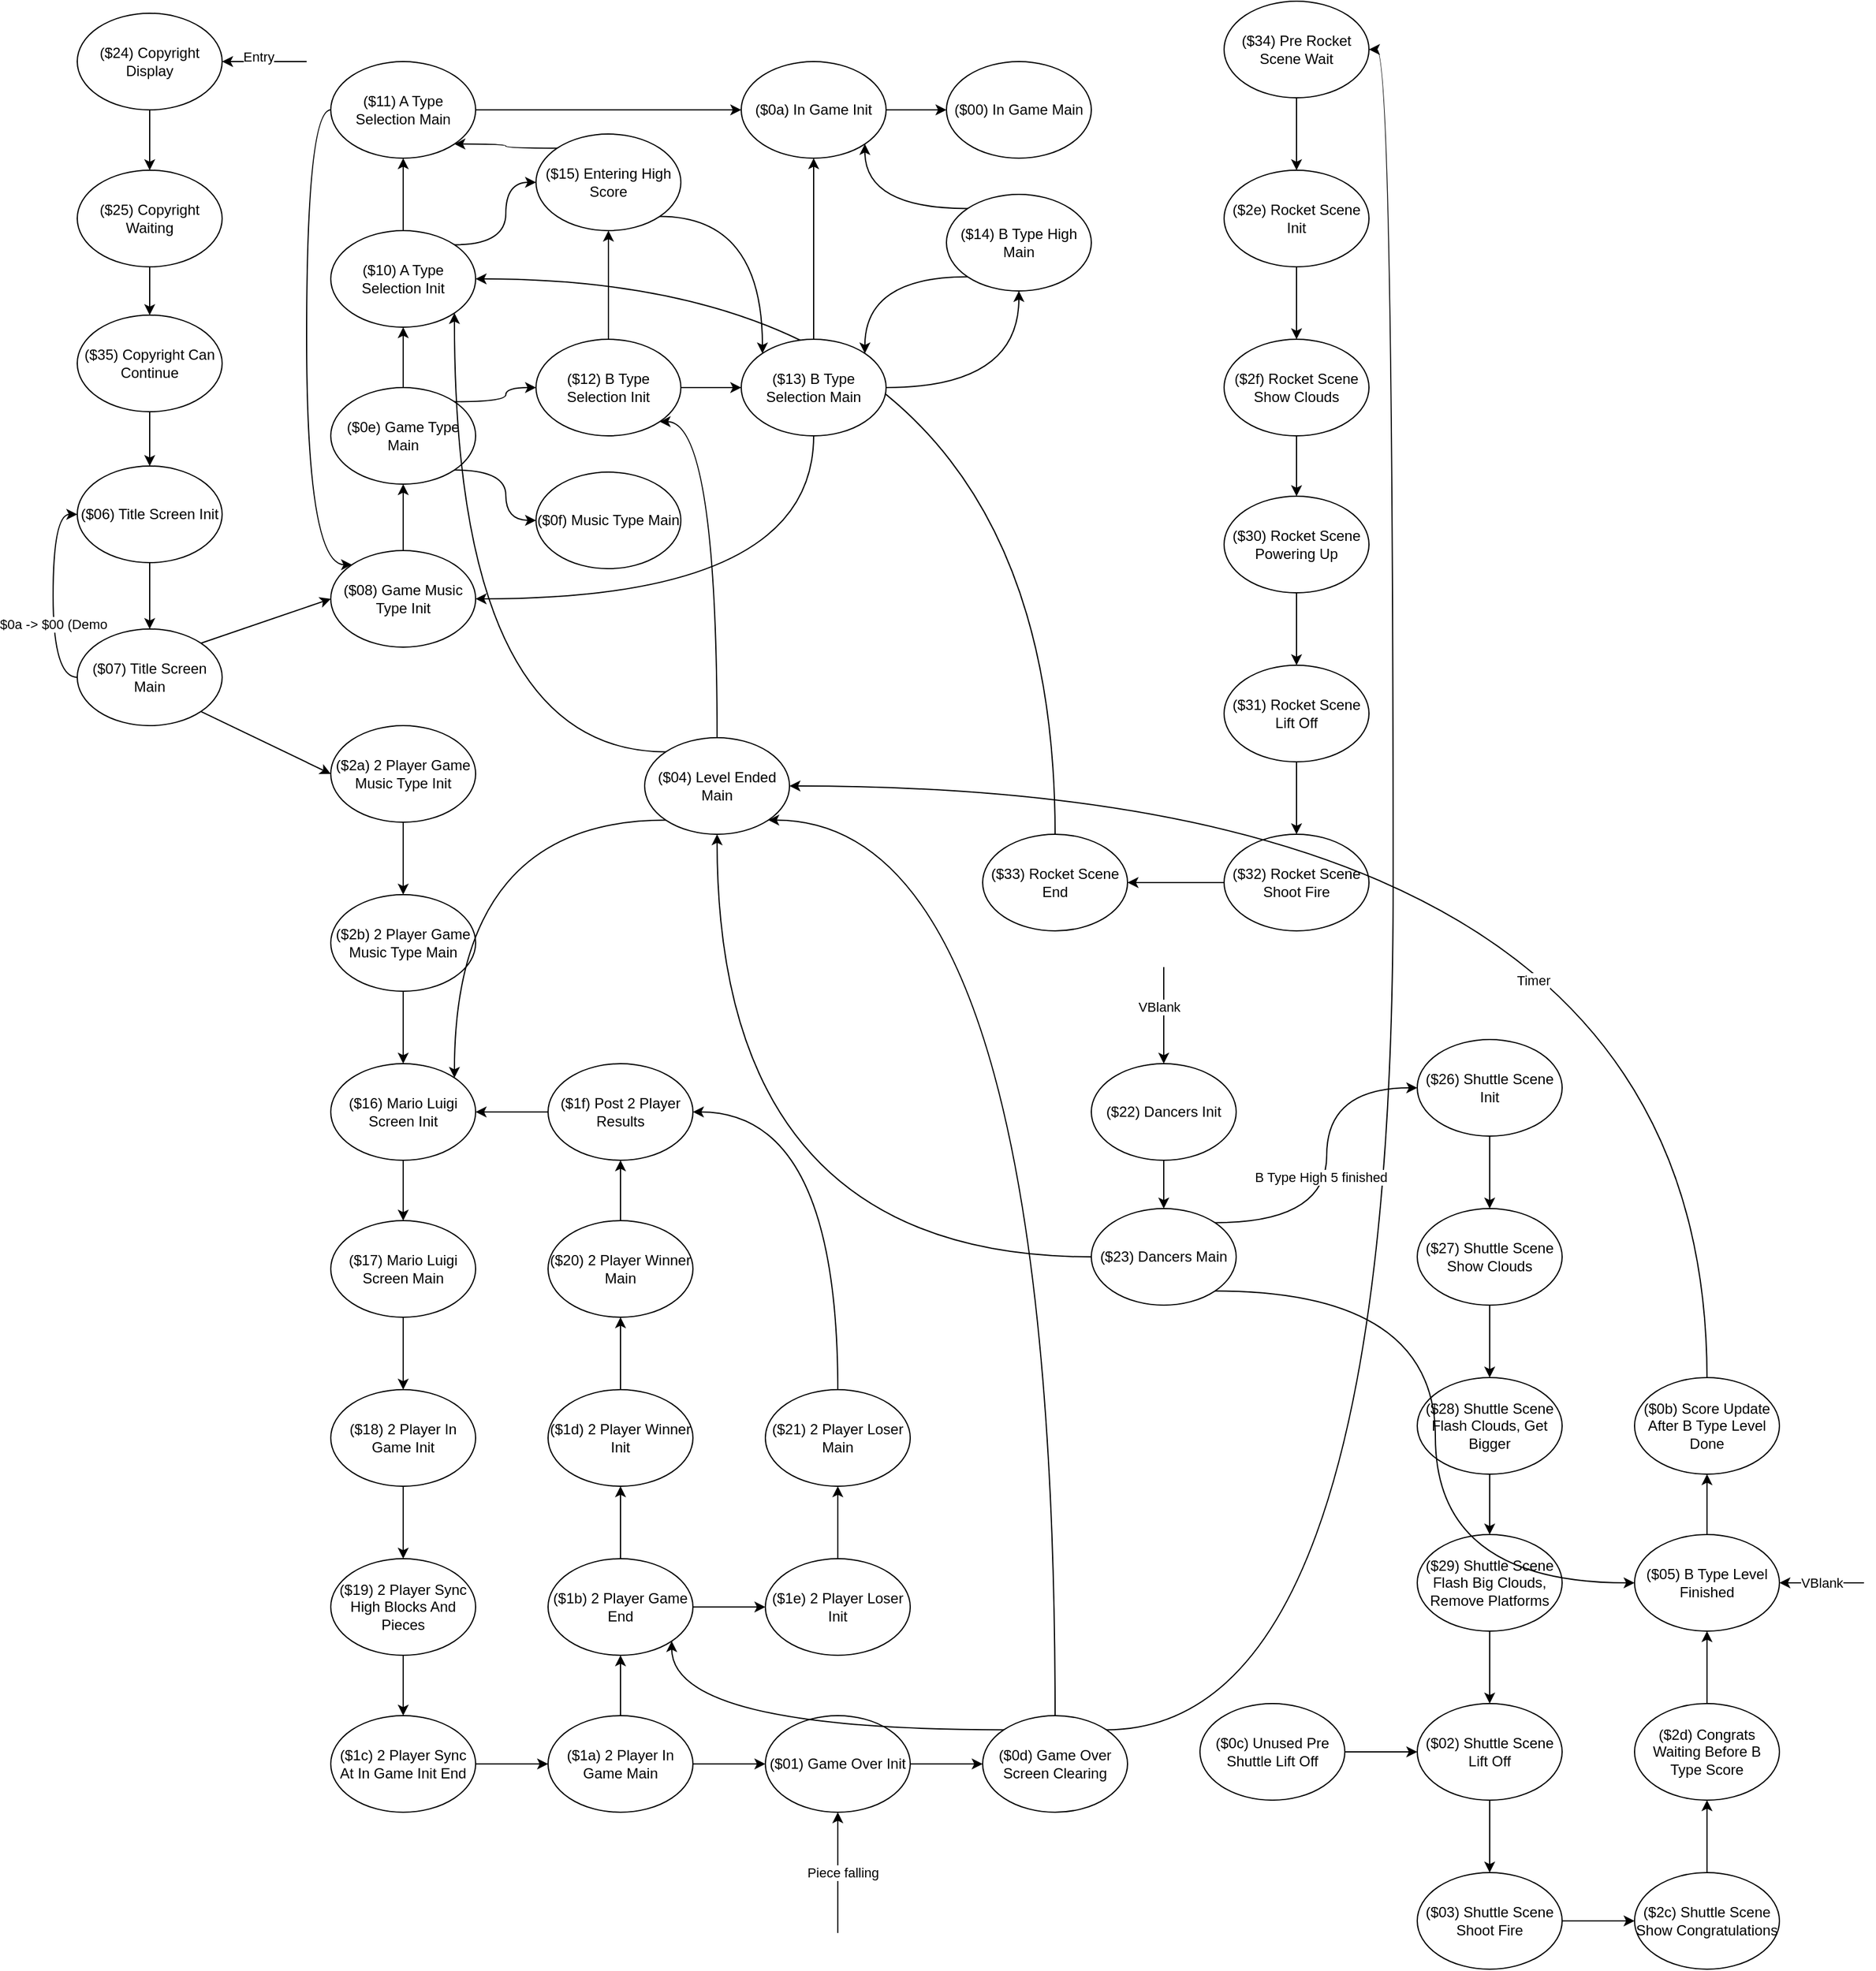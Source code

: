 <mxfile version="14.6.13" type="device"><diagram id="FaA7pb8i0QbabmbOgwDx" name="Page-1"><mxGraphModel dx="946" dy="672" grid="1" gridSize="10" guides="1" tooltips="1" connect="1" arrows="1" fold="1" page="1" pageScale="1" pageWidth="1654" pageHeight="2336" math="0" shadow="0"><root><mxCell id="0"/><mxCell id="1" parent="0"/><mxCell id="rm03zpz05cyzEluJo7Hr-3" style="rounded=0;orthogonalLoop=1;jettySize=auto;html=1;exitX=0.5;exitY=1;exitDx=0;exitDy=0;" parent="1" source="rm03zpz05cyzEluJo7Hr-1" target="rm03zpz05cyzEluJo7Hr-2" edge="1"><mxGeometry relative="1" as="geometry"><mxPoint x="186" y="108" as="sourcePoint"/></mxGeometry></mxCell><mxCell id="rm03zpz05cyzEluJo7Hr-1" value="($24) Copyright Display" style="ellipse;whiteSpace=wrap;html=1;" parent="1" vertex="1"><mxGeometry x="130" y="60" width="120" height="80" as="geometry"/></mxCell><mxCell id="rm03zpz05cyzEluJo7Hr-5" style="edgeStyle=none;rounded=0;orthogonalLoop=1;jettySize=auto;html=1;exitX=0.5;exitY=1;exitDx=0;exitDy=0;entryX=0.5;entryY=0;entryDx=0;entryDy=0;" parent="1" source="rm03zpz05cyzEluJo7Hr-2" target="rm03zpz05cyzEluJo7Hr-4" edge="1"><mxGeometry relative="1" as="geometry"/></mxCell><mxCell id="rm03zpz05cyzEluJo7Hr-2" value="($25) Copyright Waiting" style="ellipse;whiteSpace=wrap;html=1;" parent="1" vertex="1"><mxGeometry x="130" y="190" width="120" height="80" as="geometry"/></mxCell><mxCell id="rm03zpz05cyzEluJo7Hr-8" style="edgeStyle=none;rounded=0;orthogonalLoop=1;jettySize=auto;html=1;exitX=0.5;exitY=1;exitDx=0;exitDy=0;entryX=0.5;entryY=0;entryDx=0;entryDy=0;" parent="1" source="rm03zpz05cyzEluJo7Hr-4" target="rm03zpz05cyzEluJo7Hr-7" edge="1"><mxGeometry relative="1" as="geometry"/></mxCell><mxCell id="rm03zpz05cyzEluJo7Hr-4" value="($35) Copyright Can Continue" style="ellipse;whiteSpace=wrap;html=1;" parent="1" vertex="1"><mxGeometry x="130" y="310" width="120" height="80" as="geometry"/></mxCell><mxCell id="rm03zpz05cyzEluJo7Hr-10" style="edgeStyle=none;rounded=0;orthogonalLoop=1;jettySize=auto;html=1;exitX=0.5;exitY=1;exitDx=0;exitDy=0;entryX=0.5;entryY=0;entryDx=0;entryDy=0;" parent="1" source="rm03zpz05cyzEluJo7Hr-7" target="rm03zpz05cyzEluJo7Hr-9" edge="1"><mxGeometry relative="1" as="geometry"/></mxCell><mxCell id="rm03zpz05cyzEluJo7Hr-7" value="($06) Title Screen Init" style="ellipse;whiteSpace=wrap;html=1;" parent="1" vertex="1"><mxGeometry x="130" y="435" width="120" height="80" as="geometry"/></mxCell><mxCell id="rm03zpz05cyzEluJo7Hr-15" style="edgeStyle=none;rounded=0;orthogonalLoop=1;jettySize=auto;html=1;exitX=1;exitY=0;exitDx=0;exitDy=0;entryX=0;entryY=0.5;entryDx=0;entryDy=0;" parent="1" source="rm03zpz05cyzEluJo7Hr-9" target="rm03zpz05cyzEluJo7Hr-13" edge="1"><mxGeometry relative="1" as="geometry"/></mxCell><mxCell id="rm03zpz05cyzEluJo7Hr-16" style="edgeStyle=none;rounded=0;orthogonalLoop=1;jettySize=auto;html=1;exitX=1;exitY=1;exitDx=0;exitDy=0;entryX=0;entryY=0.5;entryDx=0;entryDy=0;" parent="1" source="rm03zpz05cyzEluJo7Hr-9" target="rm03zpz05cyzEluJo7Hr-14" edge="1"><mxGeometry relative="1" as="geometry"/></mxCell><mxCell id="rm03zpz05cyzEluJo7Hr-112" style="edgeStyle=orthogonalEdgeStyle;curved=1;rounded=0;orthogonalLoop=1;jettySize=auto;html=1;exitX=0;exitY=0.5;exitDx=0;exitDy=0;entryX=0;entryY=0.5;entryDx=0;entryDy=0;" parent="1" source="rm03zpz05cyzEluJo7Hr-9" target="rm03zpz05cyzEluJo7Hr-7" edge="1"><mxGeometry relative="1" as="geometry"/></mxCell><mxCell id="rm03zpz05cyzEluJo7Hr-113" value="$0a -&amp;gt; $00 (Demo" style="edgeLabel;html=1;align=center;verticalAlign=middle;resizable=0;points=[];" parent="rm03zpz05cyzEluJo7Hr-112" vertex="1" connectable="0"><mxGeometry x="-0.262" relative="1" as="geometry"><mxPoint as="offset"/></mxGeometry></mxCell><mxCell id="rm03zpz05cyzEluJo7Hr-9" value="($07) Title Screen Main" style="ellipse;whiteSpace=wrap;html=1;" parent="1" vertex="1"><mxGeometry x="130" y="570" width="120" height="80" as="geometry"/></mxCell><mxCell id="rm03zpz05cyzEluJo7Hr-82" value="" style="edgeStyle=orthogonalEdgeStyle;curved=1;rounded=0;orthogonalLoop=1;jettySize=auto;html=1;" parent="1" source="rm03zpz05cyzEluJo7Hr-13" target="rm03zpz05cyzEluJo7Hr-81" edge="1"><mxGeometry relative="1" as="geometry"/></mxCell><mxCell id="rm03zpz05cyzEluJo7Hr-13" value="($08) Game Music Type Init" style="ellipse;whiteSpace=wrap;html=1;" parent="1" vertex="1"><mxGeometry x="340" y="505" width="120" height="80" as="geometry"/></mxCell><mxCell id="rm03zpz05cyzEluJo7Hr-21" style="edgeStyle=orthogonalEdgeStyle;curved=1;rounded=0;orthogonalLoop=1;jettySize=auto;html=1;exitX=0.5;exitY=1;exitDx=0;exitDy=0;entryX=0.5;entryY=0;entryDx=0;entryDy=0;" parent="1" source="rm03zpz05cyzEluJo7Hr-14" target="rm03zpz05cyzEluJo7Hr-18" edge="1"><mxGeometry relative="1" as="geometry"/></mxCell><mxCell id="rm03zpz05cyzEluJo7Hr-14" value="($2a) 2 Player Game Music Type Init" style="ellipse;whiteSpace=wrap;html=1;" parent="1" vertex="1"><mxGeometry x="340" y="650" width="120" height="80" as="geometry"/></mxCell><mxCell id="rm03zpz05cyzEluJo7Hr-22" style="edgeStyle=orthogonalEdgeStyle;curved=1;rounded=0;orthogonalLoop=1;jettySize=auto;html=1;exitX=0.5;exitY=1;exitDx=0;exitDy=0;entryX=0.5;entryY=0;entryDx=0;entryDy=0;" parent="1" source="rm03zpz05cyzEluJo7Hr-18" target="rm03zpz05cyzEluJo7Hr-20" edge="1"><mxGeometry relative="1" as="geometry"/></mxCell><mxCell id="rm03zpz05cyzEluJo7Hr-18" value="($2b) 2 Player Game Music Type Main" style="ellipse;whiteSpace=wrap;html=1;" parent="1" vertex="1"><mxGeometry x="340" y="790" width="120" height="80" as="geometry"/></mxCell><mxCell id="rm03zpz05cyzEluJo7Hr-24" style="edgeStyle=orthogonalEdgeStyle;curved=1;rounded=0;orthogonalLoop=1;jettySize=auto;html=1;exitX=0.5;exitY=1;exitDx=0;exitDy=0;entryX=0.5;entryY=0;entryDx=0;entryDy=0;" parent="1" source="rm03zpz05cyzEluJo7Hr-20" target="rm03zpz05cyzEluJo7Hr-23" edge="1"><mxGeometry relative="1" as="geometry"/></mxCell><mxCell id="rm03zpz05cyzEluJo7Hr-20" value="($16) Mario Luigi Screen Init" style="ellipse;whiteSpace=wrap;html=1;" parent="1" vertex="1"><mxGeometry x="340" y="930" width="120" height="80" as="geometry"/></mxCell><mxCell id="rm03zpz05cyzEluJo7Hr-26" value="" style="edgeStyle=orthogonalEdgeStyle;curved=1;rounded=0;orthogonalLoop=1;jettySize=auto;html=1;" parent="1" source="rm03zpz05cyzEluJo7Hr-23" target="rm03zpz05cyzEluJo7Hr-25" edge="1"><mxGeometry relative="1" as="geometry"/></mxCell><mxCell id="rm03zpz05cyzEluJo7Hr-23" value="($17) Mario Luigi Screen Main" style="ellipse;whiteSpace=wrap;html=1;" parent="1" vertex="1"><mxGeometry x="340" y="1060" width="120" height="80" as="geometry"/></mxCell><mxCell id="rm03zpz05cyzEluJo7Hr-28" value="" style="edgeStyle=orthogonalEdgeStyle;curved=1;rounded=0;orthogonalLoop=1;jettySize=auto;html=1;" parent="1" source="rm03zpz05cyzEluJo7Hr-25" target="rm03zpz05cyzEluJo7Hr-27" edge="1"><mxGeometry relative="1" as="geometry"/></mxCell><mxCell id="rm03zpz05cyzEluJo7Hr-25" value="($18) 2 Player In Game Init" style="ellipse;whiteSpace=wrap;html=1;" parent="1" vertex="1"><mxGeometry x="340" y="1200" width="120" height="80" as="geometry"/></mxCell><mxCell id="rm03zpz05cyzEluJo7Hr-30" value="" style="edgeStyle=orthogonalEdgeStyle;curved=1;rounded=0;orthogonalLoop=1;jettySize=auto;html=1;" parent="1" source="rm03zpz05cyzEluJo7Hr-27" target="rm03zpz05cyzEluJo7Hr-29" edge="1"><mxGeometry relative="1" as="geometry"/></mxCell><mxCell id="rm03zpz05cyzEluJo7Hr-27" value="($19) 2 Player Sync High Blocks And Pieces" style="ellipse;whiteSpace=wrap;html=1;" parent="1" vertex="1"><mxGeometry x="340" y="1340" width="120" height="80" as="geometry"/></mxCell><mxCell id="rm03zpz05cyzEluJo7Hr-32" value="" style="edgeStyle=orthogonalEdgeStyle;curved=1;rounded=0;orthogonalLoop=1;jettySize=auto;html=1;" parent="1" source="rm03zpz05cyzEluJo7Hr-29" target="rm03zpz05cyzEluJo7Hr-31" edge="1"><mxGeometry relative="1" as="geometry"/></mxCell><mxCell id="rm03zpz05cyzEluJo7Hr-29" value="($1c) 2 Player Sync At In Game Init End" style="ellipse;whiteSpace=wrap;html=1;" parent="1" vertex="1"><mxGeometry x="340" y="1470" width="120" height="80" as="geometry"/></mxCell><mxCell id="rm03zpz05cyzEluJo7Hr-34" value="" style="edgeStyle=orthogonalEdgeStyle;curved=1;rounded=0;orthogonalLoop=1;jettySize=auto;html=1;" parent="1" source="rm03zpz05cyzEluJo7Hr-31" target="rm03zpz05cyzEluJo7Hr-33" edge="1"><mxGeometry relative="1" as="geometry"/></mxCell><mxCell id="rm03zpz05cyzEluJo7Hr-36" value="" style="edgeStyle=orthogonalEdgeStyle;curved=1;rounded=0;orthogonalLoop=1;jettySize=auto;html=1;" parent="1" source="rm03zpz05cyzEluJo7Hr-31" target="rm03zpz05cyzEluJo7Hr-35" edge="1"><mxGeometry relative="1" as="geometry"/></mxCell><mxCell id="rm03zpz05cyzEluJo7Hr-31" value="($1a) 2 Player In Game Main" style="ellipse;whiteSpace=wrap;html=1;" parent="1" vertex="1"><mxGeometry x="520" y="1470" width="120" height="80" as="geometry"/></mxCell><mxCell id="rm03zpz05cyzEluJo7Hr-39" value="" style="edgeStyle=orthogonalEdgeStyle;curved=1;rounded=0;orthogonalLoop=1;jettySize=auto;html=1;" parent="1" source="rm03zpz05cyzEluJo7Hr-33" target="rm03zpz05cyzEluJo7Hr-37" edge="1"><mxGeometry relative="1" as="geometry"/></mxCell><mxCell id="rm03zpz05cyzEluJo7Hr-40" value="" style="edgeStyle=orthogonalEdgeStyle;curved=1;rounded=0;orthogonalLoop=1;jettySize=auto;html=1;" parent="1" source="rm03zpz05cyzEluJo7Hr-33" target="rm03zpz05cyzEluJo7Hr-38" edge="1"><mxGeometry relative="1" as="geometry"/></mxCell><mxCell id="rm03zpz05cyzEluJo7Hr-33" value="($1b) 2 Player Game End" style="ellipse;whiteSpace=wrap;html=1;" parent="1" vertex="1"><mxGeometry x="520" y="1340" width="120" height="80" as="geometry"/></mxCell><mxCell id="rm03zpz05cyzEluJo7Hr-110" value="" style="edgeStyle=orthogonalEdgeStyle;curved=1;rounded=0;orthogonalLoop=1;jettySize=auto;html=1;" parent="1" source="rm03zpz05cyzEluJo7Hr-35" target="rm03zpz05cyzEluJo7Hr-109" edge="1"><mxGeometry relative="1" as="geometry"/></mxCell><mxCell id="rm03zpz05cyzEluJo7Hr-35" value="($01) Game Over Init" style="ellipse;whiteSpace=wrap;html=1;" parent="1" vertex="1"><mxGeometry x="700" y="1470" width="120" height="80" as="geometry"/></mxCell><mxCell id="rm03zpz05cyzEluJo7Hr-42" value="" style="edgeStyle=orthogonalEdgeStyle;curved=1;rounded=0;orthogonalLoop=1;jettySize=auto;html=1;" parent="1" source="rm03zpz05cyzEluJo7Hr-37" target="rm03zpz05cyzEluJo7Hr-41" edge="1"><mxGeometry relative="1" as="geometry"/></mxCell><mxCell id="rm03zpz05cyzEluJo7Hr-37" value="($1d) 2 Player Winner Init" style="ellipse;whiteSpace=wrap;html=1;" parent="1" vertex="1"><mxGeometry x="520" y="1200" width="120" height="80" as="geometry"/></mxCell><mxCell id="rm03zpz05cyzEluJo7Hr-46" value="" style="edgeStyle=orthogonalEdgeStyle;curved=1;rounded=0;orthogonalLoop=1;jettySize=auto;html=1;" parent="1" source="rm03zpz05cyzEluJo7Hr-38" target="rm03zpz05cyzEluJo7Hr-45" edge="1"><mxGeometry relative="1" as="geometry"/></mxCell><mxCell id="rm03zpz05cyzEluJo7Hr-38" value="($1e) 2 Player Loser Init" style="ellipse;whiteSpace=wrap;html=1;" parent="1" vertex="1"><mxGeometry x="700" y="1340" width="120" height="80" as="geometry"/></mxCell><mxCell id="rm03zpz05cyzEluJo7Hr-44" value="" style="edgeStyle=orthogonalEdgeStyle;curved=1;rounded=0;orthogonalLoop=1;jettySize=auto;html=1;" parent="1" source="rm03zpz05cyzEluJo7Hr-41" target="rm03zpz05cyzEluJo7Hr-43" edge="1"><mxGeometry relative="1" as="geometry"/></mxCell><mxCell id="rm03zpz05cyzEluJo7Hr-41" value="($20) 2 Player Winner Main" style="ellipse;whiteSpace=wrap;html=1;" parent="1" vertex="1"><mxGeometry x="520" y="1060" width="120" height="80" as="geometry"/></mxCell><mxCell id="rm03zpz05cyzEluJo7Hr-48" style="edgeStyle=orthogonalEdgeStyle;curved=1;rounded=0;orthogonalLoop=1;jettySize=auto;html=1;exitX=0;exitY=0.5;exitDx=0;exitDy=0;entryX=1;entryY=0.5;entryDx=0;entryDy=0;" parent="1" source="rm03zpz05cyzEluJo7Hr-43" target="rm03zpz05cyzEluJo7Hr-20" edge="1"><mxGeometry relative="1" as="geometry"/></mxCell><mxCell id="rm03zpz05cyzEluJo7Hr-43" value="($1f) Post 2 Player Results" style="ellipse;whiteSpace=wrap;html=1;" parent="1" vertex="1"><mxGeometry x="520" y="930" width="120" height="80" as="geometry"/></mxCell><mxCell id="rm03zpz05cyzEluJo7Hr-47" style="edgeStyle=orthogonalEdgeStyle;curved=1;rounded=0;orthogonalLoop=1;jettySize=auto;html=1;exitX=0.5;exitY=0;exitDx=0;exitDy=0;entryX=1;entryY=0.5;entryDx=0;entryDy=0;" parent="1" source="rm03zpz05cyzEluJo7Hr-45" target="rm03zpz05cyzEluJo7Hr-43" edge="1"><mxGeometry relative="1" as="geometry"/></mxCell><mxCell id="rm03zpz05cyzEluJo7Hr-45" value="($21) 2 Player Loser Main" style="ellipse;whiteSpace=wrap;html=1;" parent="1" vertex="1"><mxGeometry x="700" y="1200" width="120" height="80" as="geometry"/></mxCell><mxCell id="rm03zpz05cyzEluJo7Hr-51" value="" style="edgeStyle=orthogonalEdgeStyle;curved=1;rounded=0;orthogonalLoop=1;jettySize=auto;html=1;" parent="1" source="rm03zpz05cyzEluJo7Hr-49" target="rm03zpz05cyzEluJo7Hr-50" edge="1"><mxGeometry relative="1" as="geometry"/></mxCell><mxCell id="rm03zpz05cyzEluJo7Hr-49" value="($26) Shuttle Scene Init" style="ellipse;whiteSpace=wrap;html=1;" parent="1" vertex="1"><mxGeometry x="1240" y="910" width="120" height="80" as="geometry"/></mxCell><mxCell id="rm03zpz05cyzEluJo7Hr-53" value="" style="edgeStyle=orthogonalEdgeStyle;curved=1;rounded=0;orthogonalLoop=1;jettySize=auto;html=1;" parent="1" source="rm03zpz05cyzEluJo7Hr-50" target="rm03zpz05cyzEluJo7Hr-52" edge="1"><mxGeometry relative="1" as="geometry"/></mxCell><mxCell id="rm03zpz05cyzEluJo7Hr-50" value="($27) Shuttle Scene Show Clouds" style="ellipse;whiteSpace=wrap;html=1;" parent="1" vertex="1"><mxGeometry x="1240" y="1050" width="120" height="80" as="geometry"/></mxCell><mxCell id="rm03zpz05cyzEluJo7Hr-55" value="" style="edgeStyle=orthogonalEdgeStyle;curved=1;rounded=0;orthogonalLoop=1;jettySize=auto;html=1;" parent="1" source="rm03zpz05cyzEluJo7Hr-52" target="rm03zpz05cyzEluJo7Hr-54" edge="1"><mxGeometry relative="1" as="geometry"/></mxCell><mxCell id="rm03zpz05cyzEluJo7Hr-52" value="($28) Shuttle Scene Flash Clouds, Get Bigger" style="ellipse;whiteSpace=wrap;html=1;" parent="1" vertex="1"><mxGeometry x="1240" y="1190" width="120" height="80" as="geometry"/></mxCell><mxCell id="rm03zpz05cyzEluJo7Hr-57" value="" style="edgeStyle=orthogonalEdgeStyle;curved=1;rounded=0;orthogonalLoop=1;jettySize=auto;html=1;" parent="1" source="rm03zpz05cyzEluJo7Hr-54" target="rm03zpz05cyzEluJo7Hr-56" edge="1"><mxGeometry relative="1" as="geometry"/></mxCell><mxCell id="rm03zpz05cyzEluJo7Hr-54" value="($29) Shuttle Scene Flash Big Clouds, Remove Platforms" style="ellipse;whiteSpace=wrap;html=1;" parent="1" vertex="1"><mxGeometry x="1240" y="1320" width="120" height="80" as="geometry"/></mxCell><mxCell id="rm03zpz05cyzEluJo7Hr-59" value="" style="edgeStyle=orthogonalEdgeStyle;curved=1;rounded=0;orthogonalLoop=1;jettySize=auto;html=1;" parent="1" source="rm03zpz05cyzEluJo7Hr-56" target="rm03zpz05cyzEluJo7Hr-58" edge="1"><mxGeometry relative="1" as="geometry"/></mxCell><mxCell id="rm03zpz05cyzEluJo7Hr-56" value="($02) Shuttle Scene Lift Off" style="ellipse;whiteSpace=wrap;html=1;" parent="1" vertex="1"><mxGeometry x="1240" y="1460" width="120" height="80" as="geometry"/></mxCell><mxCell id="rm03zpz05cyzEluJo7Hr-61" value="" style="edgeStyle=orthogonalEdgeStyle;curved=1;rounded=0;orthogonalLoop=1;jettySize=auto;html=1;" parent="1" source="rm03zpz05cyzEluJo7Hr-58" target="rm03zpz05cyzEluJo7Hr-60" edge="1"><mxGeometry relative="1" as="geometry"/></mxCell><mxCell id="rm03zpz05cyzEluJo7Hr-58" value="($03) Shuttle Scene Shoot Fire" style="ellipse;whiteSpace=wrap;html=1;" parent="1" vertex="1"><mxGeometry x="1240" y="1600" width="120" height="80" as="geometry"/></mxCell><mxCell id="rm03zpz05cyzEluJo7Hr-63" value="" style="edgeStyle=orthogonalEdgeStyle;curved=1;rounded=0;orthogonalLoop=1;jettySize=auto;html=1;" parent="1" source="rm03zpz05cyzEluJo7Hr-60" target="rm03zpz05cyzEluJo7Hr-62" edge="1"><mxGeometry relative="1" as="geometry"/></mxCell><mxCell id="rm03zpz05cyzEluJo7Hr-60" value="($2c) Shuttle Scene Show Congratulations" style="ellipse;whiteSpace=wrap;html=1;" parent="1" vertex="1"><mxGeometry x="1420" y="1600" width="120" height="80" as="geometry"/></mxCell><mxCell id="rm03zpz05cyzEluJo7Hr-65" value="" style="edgeStyle=orthogonalEdgeStyle;curved=1;rounded=0;orthogonalLoop=1;jettySize=auto;html=1;" parent="1" source="rm03zpz05cyzEluJo7Hr-62" target="rm03zpz05cyzEluJo7Hr-64" edge="1"><mxGeometry relative="1" as="geometry"/></mxCell><mxCell id="rm03zpz05cyzEluJo7Hr-62" value="($2d) Congrats Waiting Before B Type Score" style="ellipse;whiteSpace=wrap;html=1;" parent="1" vertex="1"><mxGeometry x="1420" y="1460" width="120" height="80" as="geometry"/></mxCell><mxCell id="rm03zpz05cyzEluJo7Hr-118" value="" style="edgeStyle=orthogonalEdgeStyle;curved=1;rounded=0;orthogonalLoop=1;jettySize=auto;html=1;" parent="1" source="rm03zpz05cyzEluJo7Hr-64" target="rm03zpz05cyzEluJo7Hr-117" edge="1"><mxGeometry relative="1" as="geometry"/></mxCell><mxCell id="rm03zpz05cyzEluJo7Hr-64" value="($05) B Type Level Finished" style="ellipse;whiteSpace=wrap;html=1;" parent="1" vertex="1"><mxGeometry x="1420" y="1320" width="120" height="80" as="geometry"/></mxCell><mxCell id="rm03zpz05cyzEluJo7Hr-69" value="" style="edgeStyle=orthogonalEdgeStyle;curved=1;rounded=0;orthogonalLoop=1;jettySize=auto;html=1;" parent="1" source="rm03zpz05cyzEluJo7Hr-66" target="rm03zpz05cyzEluJo7Hr-67" edge="1"><mxGeometry relative="1" as="geometry"/></mxCell><mxCell id="rm03zpz05cyzEluJo7Hr-66" value="($34) Pre Rocket Scene Wait" style="ellipse;whiteSpace=wrap;html=1;" parent="1" vertex="1"><mxGeometry x="1080" y="50" width="120" height="80" as="geometry"/></mxCell><mxCell id="rm03zpz05cyzEluJo7Hr-70" value="" style="edgeStyle=orthogonalEdgeStyle;curved=1;rounded=0;orthogonalLoop=1;jettySize=auto;html=1;" parent="1" source="rm03zpz05cyzEluJo7Hr-67" target="rm03zpz05cyzEluJo7Hr-68" edge="1"><mxGeometry relative="1" as="geometry"/></mxCell><mxCell id="rm03zpz05cyzEluJo7Hr-67" value="($2e) Rocket Scene Init" style="ellipse;whiteSpace=wrap;html=1;" parent="1" vertex="1"><mxGeometry x="1080" y="190" width="120" height="80" as="geometry"/></mxCell><mxCell id="rm03zpz05cyzEluJo7Hr-72" value="" style="edgeStyle=orthogonalEdgeStyle;curved=1;rounded=0;orthogonalLoop=1;jettySize=auto;html=1;" parent="1" source="rm03zpz05cyzEluJo7Hr-68" target="rm03zpz05cyzEluJo7Hr-71" edge="1"><mxGeometry relative="1" as="geometry"/></mxCell><mxCell id="rm03zpz05cyzEluJo7Hr-68" value="($2f) Rocket Scene Show Clouds" style="ellipse;whiteSpace=wrap;html=1;" parent="1" vertex="1"><mxGeometry x="1080" y="330" width="120" height="80" as="geometry"/></mxCell><mxCell id="rm03zpz05cyzEluJo7Hr-74" value="" style="edgeStyle=orthogonalEdgeStyle;curved=1;rounded=0;orthogonalLoop=1;jettySize=auto;html=1;" parent="1" source="rm03zpz05cyzEluJo7Hr-71" target="rm03zpz05cyzEluJo7Hr-73" edge="1"><mxGeometry relative="1" as="geometry"/></mxCell><mxCell id="rm03zpz05cyzEluJo7Hr-71" value="($30) Rocket Scene Powering Up" style="ellipse;whiteSpace=wrap;html=1;" parent="1" vertex="1"><mxGeometry x="1080" y="460" width="120" height="80" as="geometry"/></mxCell><mxCell id="rm03zpz05cyzEluJo7Hr-76" value="" style="edgeStyle=orthogonalEdgeStyle;curved=1;rounded=0;orthogonalLoop=1;jettySize=auto;html=1;" parent="1" source="rm03zpz05cyzEluJo7Hr-73" target="rm03zpz05cyzEluJo7Hr-75" edge="1"><mxGeometry relative="1" as="geometry"/></mxCell><mxCell id="rm03zpz05cyzEluJo7Hr-73" value="($31) Rocket Scene Lift Off" style="ellipse;whiteSpace=wrap;html=1;" parent="1" vertex="1"><mxGeometry x="1080" y="600" width="120" height="80" as="geometry"/></mxCell><mxCell id="rm03zpz05cyzEluJo7Hr-78" value="" style="edgeStyle=orthogonalEdgeStyle;curved=1;rounded=0;orthogonalLoop=1;jettySize=auto;html=1;" parent="1" source="rm03zpz05cyzEluJo7Hr-75" target="rm03zpz05cyzEluJo7Hr-77" edge="1"><mxGeometry relative="1" as="geometry"/></mxCell><mxCell id="rm03zpz05cyzEluJo7Hr-75" value="($32) Rocket Scene Shoot Fire" style="ellipse;whiteSpace=wrap;html=1;" parent="1" vertex="1"><mxGeometry x="1080" y="740" width="120" height="80" as="geometry"/></mxCell><mxCell id="rm03zpz05cyzEluJo7Hr-83" style="edgeStyle=orthogonalEdgeStyle;curved=1;rounded=0;orthogonalLoop=1;jettySize=auto;html=1;exitX=0.5;exitY=0;exitDx=0;exitDy=0;entryX=1;entryY=0.5;entryDx=0;entryDy=0;" parent="1" source="rm03zpz05cyzEluJo7Hr-77" target="rm03zpz05cyzEluJo7Hr-79" edge="1"><mxGeometry relative="1" as="geometry"/></mxCell><mxCell id="rm03zpz05cyzEluJo7Hr-77" value="($33) Rocket Scene End" style="ellipse;whiteSpace=wrap;html=1;" parent="1" vertex="1"><mxGeometry x="880" y="740" width="120" height="80" as="geometry"/></mxCell><mxCell id="rm03zpz05cyzEluJo7Hr-91" value="" style="edgeStyle=orthogonalEdgeStyle;curved=1;rounded=0;orthogonalLoop=1;jettySize=auto;html=1;" parent="1" source="rm03zpz05cyzEluJo7Hr-79" target="rm03zpz05cyzEluJo7Hr-89" edge="1"><mxGeometry relative="1" as="geometry"/></mxCell><mxCell id="rm03zpz05cyzEluJo7Hr-92" style="edgeStyle=orthogonalEdgeStyle;curved=1;rounded=0;orthogonalLoop=1;jettySize=auto;html=1;exitX=1;exitY=0;exitDx=0;exitDy=0;entryX=0;entryY=0.5;entryDx=0;entryDy=0;" parent="1" source="rm03zpz05cyzEluJo7Hr-79" target="rm03zpz05cyzEluJo7Hr-90" edge="1"><mxGeometry relative="1" as="geometry"/></mxCell><mxCell id="rm03zpz05cyzEluJo7Hr-79" value="($10) A Type Selection Init" style="ellipse;whiteSpace=wrap;html=1;" parent="1" vertex="1"><mxGeometry x="340" y="240" width="120" height="80" as="geometry"/></mxCell><mxCell id="rm03zpz05cyzEluJo7Hr-84" value="" style="edgeStyle=orthogonalEdgeStyle;curved=1;rounded=0;orthogonalLoop=1;jettySize=auto;html=1;" parent="1" source="rm03zpz05cyzEluJo7Hr-81" target="rm03zpz05cyzEluJo7Hr-79" edge="1"><mxGeometry relative="1" as="geometry"/></mxCell><mxCell id="rm03zpz05cyzEluJo7Hr-87" style="edgeStyle=orthogonalEdgeStyle;curved=1;rounded=0;orthogonalLoop=1;jettySize=auto;html=1;exitX=1;exitY=0;exitDx=0;exitDy=0;entryX=0;entryY=0.5;entryDx=0;entryDy=0;" parent="1" source="rm03zpz05cyzEluJo7Hr-81" target="rm03zpz05cyzEluJo7Hr-85" edge="1"><mxGeometry relative="1" as="geometry"/></mxCell><mxCell id="rm03zpz05cyzEluJo7Hr-88" style="edgeStyle=orthogonalEdgeStyle;curved=1;rounded=0;orthogonalLoop=1;jettySize=auto;html=1;exitX=1;exitY=1;exitDx=0;exitDy=0;entryX=0;entryY=0.5;entryDx=0;entryDy=0;" parent="1" source="rm03zpz05cyzEluJo7Hr-81" target="rm03zpz05cyzEluJo7Hr-86" edge="1"><mxGeometry relative="1" as="geometry"/></mxCell><mxCell id="rm03zpz05cyzEluJo7Hr-81" value="($0e) Game Type Main" style="ellipse;whiteSpace=wrap;html=1;" parent="1" vertex="1"><mxGeometry x="340" y="370" width="120" height="80" as="geometry"/></mxCell><mxCell id="rm03zpz05cyzEluJo7Hr-98" value="" style="edgeStyle=orthogonalEdgeStyle;curved=1;rounded=0;orthogonalLoop=1;jettySize=auto;html=1;" parent="1" source="rm03zpz05cyzEluJo7Hr-85" target="rm03zpz05cyzEluJo7Hr-97" edge="1"><mxGeometry relative="1" as="geometry"/></mxCell><mxCell id="rm03zpz05cyzEluJo7Hr-99" value="" style="edgeStyle=orthogonalEdgeStyle;curved=1;rounded=0;orthogonalLoop=1;jettySize=auto;html=1;" parent="1" source="rm03zpz05cyzEluJo7Hr-85" target="rm03zpz05cyzEluJo7Hr-90" edge="1"><mxGeometry relative="1" as="geometry"/></mxCell><mxCell id="rm03zpz05cyzEluJo7Hr-85" value="($12) B Type Selection Init" style="ellipse;whiteSpace=wrap;html=1;" parent="1" vertex="1"><mxGeometry x="510" y="330" width="120" height="80" as="geometry"/></mxCell><mxCell id="rm03zpz05cyzEluJo7Hr-86" value="($0f) Music Type Main" style="ellipse;whiteSpace=wrap;html=1;" parent="1" vertex="1"><mxGeometry x="510" y="440" width="120" height="80" as="geometry"/></mxCell><mxCell id="rm03zpz05cyzEluJo7Hr-93" style="edgeStyle=orthogonalEdgeStyle;curved=1;rounded=0;orthogonalLoop=1;jettySize=auto;html=1;exitX=0;exitY=0.5;exitDx=0;exitDy=0;entryX=0;entryY=0;entryDx=0;entryDy=0;" parent="1" source="rm03zpz05cyzEluJo7Hr-89" target="rm03zpz05cyzEluJo7Hr-13" edge="1"><mxGeometry relative="1" as="geometry"><Array as="points"><mxPoint x="320" y="140"/><mxPoint x="320" y="517"/></Array></mxGeometry></mxCell><mxCell id="rm03zpz05cyzEluJo7Hr-96" style="edgeStyle=orthogonalEdgeStyle;curved=1;rounded=0;orthogonalLoop=1;jettySize=auto;html=1;exitX=1;exitY=0.5;exitDx=0;exitDy=0;entryX=0;entryY=0.5;entryDx=0;entryDy=0;" parent="1" source="rm03zpz05cyzEluJo7Hr-89" target="rm03zpz05cyzEluJo7Hr-94" edge="1"><mxGeometry relative="1" as="geometry"/></mxCell><mxCell id="rm03zpz05cyzEluJo7Hr-89" value="($11) A Type Selection Main" style="ellipse;whiteSpace=wrap;html=1;" parent="1" vertex="1"><mxGeometry x="340" y="100" width="120" height="80" as="geometry"/></mxCell><mxCell id="rm03zpz05cyzEluJo7Hr-105" style="edgeStyle=orthogonalEdgeStyle;curved=1;rounded=0;orthogonalLoop=1;jettySize=auto;html=1;exitX=0;exitY=0;exitDx=0;exitDy=0;entryX=1;entryY=1;entryDx=0;entryDy=0;" parent="1" source="rm03zpz05cyzEluJo7Hr-90" target="rm03zpz05cyzEluJo7Hr-89" edge="1"><mxGeometry relative="1" as="geometry"/></mxCell><mxCell id="rm03zpz05cyzEluJo7Hr-106" style="edgeStyle=orthogonalEdgeStyle;curved=1;rounded=0;orthogonalLoop=1;jettySize=auto;html=1;exitX=1;exitY=1;exitDx=0;exitDy=0;entryX=0;entryY=0;entryDx=0;entryDy=0;" parent="1" source="rm03zpz05cyzEluJo7Hr-90" target="rm03zpz05cyzEluJo7Hr-97" edge="1"><mxGeometry relative="1" as="geometry"/></mxCell><mxCell id="rm03zpz05cyzEluJo7Hr-90" value="($15) Entering High Score" style="ellipse;whiteSpace=wrap;html=1;" parent="1" vertex="1"><mxGeometry x="510" y="160" width="120" height="80" as="geometry"/></mxCell><mxCell id="rm03zpz05cyzEluJo7Hr-108" value="" style="edgeStyle=orthogonalEdgeStyle;curved=1;rounded=0;orthogonalLoop=1;jettySize=auto;html=1;" parent="1" source="rm03zpz05cyzEluJo7Hr-94" target="rm03zpz05cyzEluJo7Hr-107" edge="1"><mxGeometry relative="1" as="geometry"/></mxCell><mxCell id="rm03zpz05cyzEluJo7Hr-94" value="($0a) In Game Init" style="ellipse;whiteSpace=wrap;html=1;" parent="1" vertex="1"><mxGeometry x="680" y="100" width="120" height="80" as="geometry"/></mxCell><mxCell id="rm03zpz05cyzEluJo7Hr-100" style="edgeStyle=orthogonalEdgeStyle;curved=1;rounded=0;orthogonalLoop=1;jettySize=auto;html=1;exitX=0.5;exitY=1;exitDx=0;exitDy=0;entryX=1;entryY=0.5;entryDx=0;entryDy=0;" parent="1" source="rm03zpz05cyzEluJo7Hr-97" target="rm03zpz05cyzEluJo7Hr-13" edge="1"><mxGeometry relative="1" as="geometry"/></mxCell><mxCell id="rm03zpz05cyzEluJo7Hr-101" style="edgeStyle=orthogonalEdgeStyle;curved=1;rounded=0;orthogonalLoop=1;jettySize=auto;html=1;exitX=0.5;exitY=0;exitDx=0;exitDy=0;entryX=0.5;entryY=1;entryDx=0;entryDy=0;" parent="1" source="rm03zpz05cyzEluJo7Hr-97" target="rm03zpz05cyzEluJo7Hr-94" edge="1"><mxGeometry relative="1" as="geometry"/></mxCell><mxCell id="rm03zpz05cyzEluJo7Hr-137" style="edgeStyle=orthogonalEdgeStyle;curved=1;rounded=0;orthogonalLoop=1;jettySize=auto;html=1;exitX=1;exitY=0.5;exitDx=0;exitDy=0;entryX=0.5;entryY=1;entryDx=0;entryDy=0;" parent="1" source="rm03zpz05cyzEluJo7Hr-97" target="rm03zpz05cyzEluJo7Hr-102" edge="1"><mxGeometry relative="1" as="geometry"/></mxCell><mxCell id="rm03zpz05cyzEluJo7Hr-97" value="($13) B Type Selection Main" style="ellipse;whiteSpace=wrap;html=1;" parent="1" vertex="1"><mxGeometry x="680" y="330" width="120" height="80" as="geometry"/></mxCell><mxCell id="rm03zpz05cyzEluJo7Hr-103" style="edgeStyle=orthogonalEdgeStyle;curved=1;rounded=0;orthogonalLoop=1;jettySize=auto;html=1;exitX=0;exitY=0;exitDx=0;exitDy=0;entryX=1;entryY=1;entryDx=0;entryDy=0;" parent="1" source="rm03zpz05cyzEluJo7Hr-102" target="rm03zpz05cyzEluJo7Hr-94" edge="1"><mxGeometry relative="1" as="geometry"/></mxCell><mxCell id="rm03zpz05cyzEluJo7Hr-104" style="edgeStyle=orthogonalEdgeStyle;curved=1;rounded=0;orthogonalLoop=1;jettySize=auto;html=1;exitX=0;exitY=1;exitDx=0;exitDy=0;entryX=1;entryY=0;entryDx=0;entryDy=0;" parent="1" source="rm03zpz05cyzEluJo7Hr-102" target="rm03zpz05cyzEluJo7Hr-97" edge="1"><mxGeometry relative="1" as="geometry"/></mxCell><mxCell id="rm03zpz05cyzEluJo7Hr-102" value="($14) B Type High Main" style="ellipse;whiteSpace=wrap;html=1;" parent="1" vertex="1"><mxGeometry x="850" y="210" width="120" height="80" as="geometry"/></mxCell><mxCell id="rm03zpz05cyzEluJo7Hr-107" value="($00) In Game Main" style="ellipse;whiteSpace=wrap;html=1;" parent="1" vertex="1"><mxGeometry x="850" y="100" width="120" height="80" as="geometry"/></mxCell><mxCell id="rm03zpz05cyzEluJo7Hr-126" style="edgeStyle=orthogonalEdgeStyle;curved=1;rounded=0;orthogonalLoop=1;jettySize=auto;html=1;exitX=0;exitY=0;exitDx=0;exitDy=0;entryX=1;entryY=1;entryDx=0;entryDy=0;" parent="1" source="rm03zpz05cyzEluJo7Hr-109" target="rm03zpz05cyzEluJo7Hr-33" edge="1"><mxGeometry relative="1" as="geometry"/></mxCell><mxCell id="rm03zpz05cyzEluJo7Hr-127" style="edgeStyle=orthogonalEdgeStyle;curved=1;rounded=0;orthogonalLoop=1;jettySize=auto;html=1;exitX=0.5;exitY=0;exitDx=0;exitDy=0;entryX=1;entryY=1;entryDx=0;entryDy=0;" parent="1" source="rm03zpz05cyzEluJo7Hr-109" target="rm03zpz05cyzEluJo7Hr-111" edge="1"><mxGeometry relative="1" as="geometry"><Array as="points"><mxPoint x="940" y="728"/></Array></mxGeometry></mxCell><mxCell id="rm03zpz05cyzEluJo7Hr-128" style="edgeStyle=orthogonalEdgeStyle;curved=1;rounded=0;orthogonalLoop=1;jettySize=auto;html=1;exitX=1;exitY=0;exitDx=0;exitDy=0;entryX=1;entryY=0.5;entryDx=0;entryDy=0;" parent="1" source="rm03zpz05cyzEluJo7Hr-109" target="rm03zpz05cyzEluJo7Hr-66" edge="1"><mxGeometry relative="1" as="geometry"><mxPoint x="1280" y="530.0" as="targetPoint"/></mxGeometry></mxCell><mxCell id="rm03zpz05cyzEluJo7Hr-109" value="($0d) Game Over Screen Clearing" style="ellipse;whiteSpace=wrap;html=1;" parent="1" vertex="1"><mxGeometry x="880" y="1470" width="120" height="80" as="geometry"/></mxCell><mxCell id="rm03zpz05cyzEluJo7Hr-114" style="edgeStyle=orthogonalEdgeStyle;curved=1;rounded=0;orthogonalLoop=1;jettySize=auto;html=1;exitX=0;exitY=1;exitDx=0;exitDy=0;entryX=1;entryY=0;entryDx=0;entryDy=0;" parent="1" source="rm03zpz05cyzEluJo7Hr-111" target="rm03zpz05cyzEluJo7Hr-20" edge="1"><mxGeometry relative="1" as="geometry"/></mxCell><mxCell id="rm03zpz05cyzEluJo7Hr-115" style="edgeStyle=orthogonalEdgeStyle;curved=1;rounded=0;orthogonalLoop=1;jettySize=auto;html=1;exitX=0.5;exitY=0;exitDx=0;exitDy=0;entryX=1;entryY=1;entryDx=0;entryDy=0;" parent="1" source="rm03zpz05cyzEluJo7Hr-111" target="rm03zpz05cyzEluJo7Hr-85" edge="1"><mxGeometry relative="1" as="geometry"><Array as="points"><mxPoint x="660" y="398"/></Array></mxGeometry></mxCell><mxCell id="rm03zpz05cyzEluJo7Hr-116" style="edgeStyle=orthogonalEdgeStyle;curved=1;rounded=0;orthogonalLoop=1;jettySize=auto;html=1;exitX=0;exitY=0;exitDx=0;exitDy=0;entryX=1;entryY=1;entryDx=0;entryDy=0;" parent="1" source="rm03zpz05cyzEluJo7Hr-111" target="rm03zpz05cyzEluJo7Hr-79" edge="1"><mxGeometry relative="1" as="geometry"/></mxCell><mxCell id="rm03zpz05cyzEluJo7Hr-111" value="($04) Level Ended Main" style="ellipse;whiteSpace=wrap;html=1;" parent="1" vertex="1"><mxGeometry x="600" y="660" width="120" height="80" as="geometry"/></mxCell><mxCell id="rm03zpz05cyzEluJo7Hr-140" style="edgeStyle=orthogonalEdgeStyle;curved=1;rounded=0;orthogonalLoop=1;jettySize=auto;html=1;exitX=0.5;exitY=0;exitDx=0;exitDy=0;entryX=1;entryY=0.5;entryDx=0;entryDy=0;" parent="1" source="rm03zpz05cyzEluJo7Hr-117" target="rm03zpz05cyzEluJo7Hr-111" edge="1"><mxGeometry relative="1" as="geometry"/></mxCell><mxCell id="rm03zpz05cyzEluJo7Hr-141" value="Timer" style="edgeLabel;html=1;align=center;verticalAlign=middle;resizable=0;points=[];" parent="rm03zpz05cyzEluJo7Hr-140" vertex="1" connectable="0"><mxGeometry x="-0.474" y="144" relative="1" as="geometry"><mxPoint as="offset"/></mxGeometry></mxCell><mxCell id="rm03zpz05cyzEluJo7Hr-117" value="($0b) Score Update After B Type Level Done" style="ellipse;whiteSpace=wrap;html=1;" parent="1" vertex="1"><mxGeometry x="1420" y="1190" width="120" height="80" as="geometry"/></mxCell><mxCell id="rm03zpz05cyzEluJo7Hr-121" value="" style="edgeStyle=orthogonalEdgeStyle;curved=1;rounded=0;orthogonalLoop=1;jettySize=auto;html=1;" parent="1" source="rm03zpz05cyzEluJo7Hr-119" target="rm03zpz05cyzEluJo7Hr-120" edge="1"><mxGeometry relative="1" as="geometry"/></mxCell><mxCell id="rm03zpz05cyzEluJo7Hr-119" value="($22) Dancers Init" style="ellipse;whiteSpace=wrap;html=1;" parent="1" vertex="1"><mxGeometry x="970" y="930" width="120" height="80" as="geometry"/></mxCell><mxCell id="rm03zpz05cyzEluJo7Hr-122" style="edgeStyle=orthogonalEdgeStyle;curved=1;rounded=0;orthogonalLoop=1;jettySize=auto;html=1;exitX=1;exitY=0;exitDx=0;exitDy=0;entryX=0;entryY=0.5;entryDx=0;entryDy=0;" parent="1" source="rm03zpz05cyzEluJo7Hr-120" target="rm03zpz05cyzEluJo7Hr-49" edge="1"><mxGeometry relative="1" as="geometry"/></mxCell><mxCell id="rm03zpz05cyzEluJo7Hr-143" value="B Type High 5 finished" style="edgeLabel;html=1;align=center;verticalAlign=middle;resizable=0;points=[];" parent="rm03zpz05cyzEluJo7Hr-122" vertex="1" connectable="0"><mxGeometry x="-0.067" y="5" relative="1" as="geometry"><mxPoint as="offset"/></mxGeometry></mxCell><mxCell id="rm03zpz05cyzEluJo7Hr-123" style="edgeStyle=orthogonalEdgeStyle;curved=1;rounded=0;orthogonalLoop=1;jettySize=auto;html=1;exitX=1;exitY=1;exitDx=0;exitDy=0;entryX=0;entryY=0.5;entryDx=0;entryDy=0;" parent="1" source="rm03zpz05cyzEluJo7Hr-120" target="rm03zpz05cyzEluJo7Hr-64" edge="1"><mxGeometry relative="1" as="geometry"/></mxCell><mxCell id="rm03zpz05cyzEluJo7Hr-134" style="edgeStyle=orthogonalEdgeStyle;curved=1;rounded=0;orthogonalLoop=1;jettySize=auto;html=1;exitX=0;exitY=0.5;exitDx=0;exitDy=0;entryX=0.5;entryY=1;entryDx=0;entryDy=0;" parent="1" source="rm03zpz05cyzEluJo7Hr-120" target="rm03zpz05cyzEluJo7Hr-111" edge="1"><mxGeometry relative="1" as="geometry"/></mxCell><mxCell id="rm03zpz05cyzEluJo7Hr-120" value="($23) Dancers Main" style="ellipse;whiteSpace=wrap;html=1;" parent="1" vertex="1"><mxGeometry x="970" y="1050" width="120" height="80" as="geometry"/></mxCell><mxCell id="rm03zpz05cyzEluJo7Hr-125" value="" style="edgeStyle=orthogonalEdgeStyle;curved=1;rounded=0;orthogonalLoop=1;jettySize=auto;html=1;" parent="1" source="rm03zpz05cyzEluJo7Hr-124" target="rm03zpz05cyzEluJo7Hr-56" edge="1"><mxGeometry relative="1" as="geometry"/></mxCell><mxCell id="rm03zpz05cyzEluJo7Hr-124" value="($0c) Unused Pre Shuttle Lift Off" style="ellipse;whiteSpace=wrap;html=1;" parent="1" vertex="1"><mxGeometry x="1060" y="1460" width="120" height="80" as="geometry"/></mxCell><mxCell id="rm03zpz05cyzEluJo7Hr-129" value="" style="endArrow=classic;html=1;entryX=0.5;entryY=1;entryDx=0;entryDy=0;" parent="1" target="rm03zpz05cyzEluJo7Hr-35" edge="1"><mxGeometry width="50" height="50" relative="1" as="geometry"><mxPoint x="760" y="1650" as="sourcePoint"/><mxPoint x="770" y="1610" as="targetPoint"/></mxGeometry></mxCell><mxCell id="rm03zpz05cyzEluJo7Hr-130" value="Piece falling" style="edgeLabel;html=1;align=center;verticalAlign=middle;resizable=0;points=[];" parent="rm03zpz05cyzEluJo7Hr-129" vertex="1" connectable="0"><mxGeometry x="0.006" y="-4" relative="1" as="geometry"><mxPoint as="offset"/></mxGeometry></mxCell><mxCell id="rm03zpz05cyzEluJo7Hr-131" value="" style="endArrow=classic;html=1;entryX=0.5;entryY=0;entryDx=0;entryDy=0;" parent="1" target="rm03zpz05cyzEluJo7Hr-119" edge="1"><mxGeometry width="50" height="50" relative="1" as="geometry"><mxPoint x="1030" y="850" as="sourcePoint"/><mxPoint x="1070" y="830" as="targetPoint"/></mxGeometry></mxCell><mxCell id="rm03zpz05cyzEluJo7Hr-132" value="VBlank" style="edgeLabel;html=1;align=center;verticalAlign=middle;resizable=0;points=[];" parent="rm03zpz05cyzEluJo7Hr-131" vertex="1" connectable="0"><mxGeometry x="-0.186" y="-4" relative="1" as="geometry"><mxPoint as="offset"/></mxGeometry></mxCell><mxCell id="rm03zpz05cyzEluJo7Hr-133" value="VBlank" style="endArrow=classic;html=1;entryX=1;entryY=0.5;entryDx=0;entryDy=0;" parent="1" target="rm03zpz05cyzEluJo7Hr-64" edge="1"><mxGeometry width="50" height="50" relative="1" as="geometry"><mxPoint x="1610" y="1360" as="sourcePoint"/><mxPoint x="1650" y="1340" as="targetPoint"/></mxGeometry></mxCell><mxCell id="rm03zpz05cyzEluJo7Hr-138" value="" style="endArrow=classic;html=1;entryX=1;entryY=0.5;entryDx=0;entryDy=0;" parent="1" target="rm03zpz05cyzEluJo7Hr-1" edge="1"><mxGeometry width="50" height="50" relative="1" as="geometry"><mxPoint x="320" y="100" as="sourcePoint"/><mxPoint x="350" y="60" as="targetPoint"/></mxGeometry></mxCell><mxCell id="rm03zpz05cyzEluJo7Hr-139" value="Entry" style="edgeLabel;html=1;align=center;verticalAlign=middle;resizable=0;points=[];" parent="rm03zpz05cyzEluJo7Hr-138" vertex="1" connectable="0"><mxGeometry x="0.143" y="-4" relative="1" as="geometry"><mxPoint as="offset"/></mxGeometry></mxCell></root></mxGraphModel></diagram></mxfile>